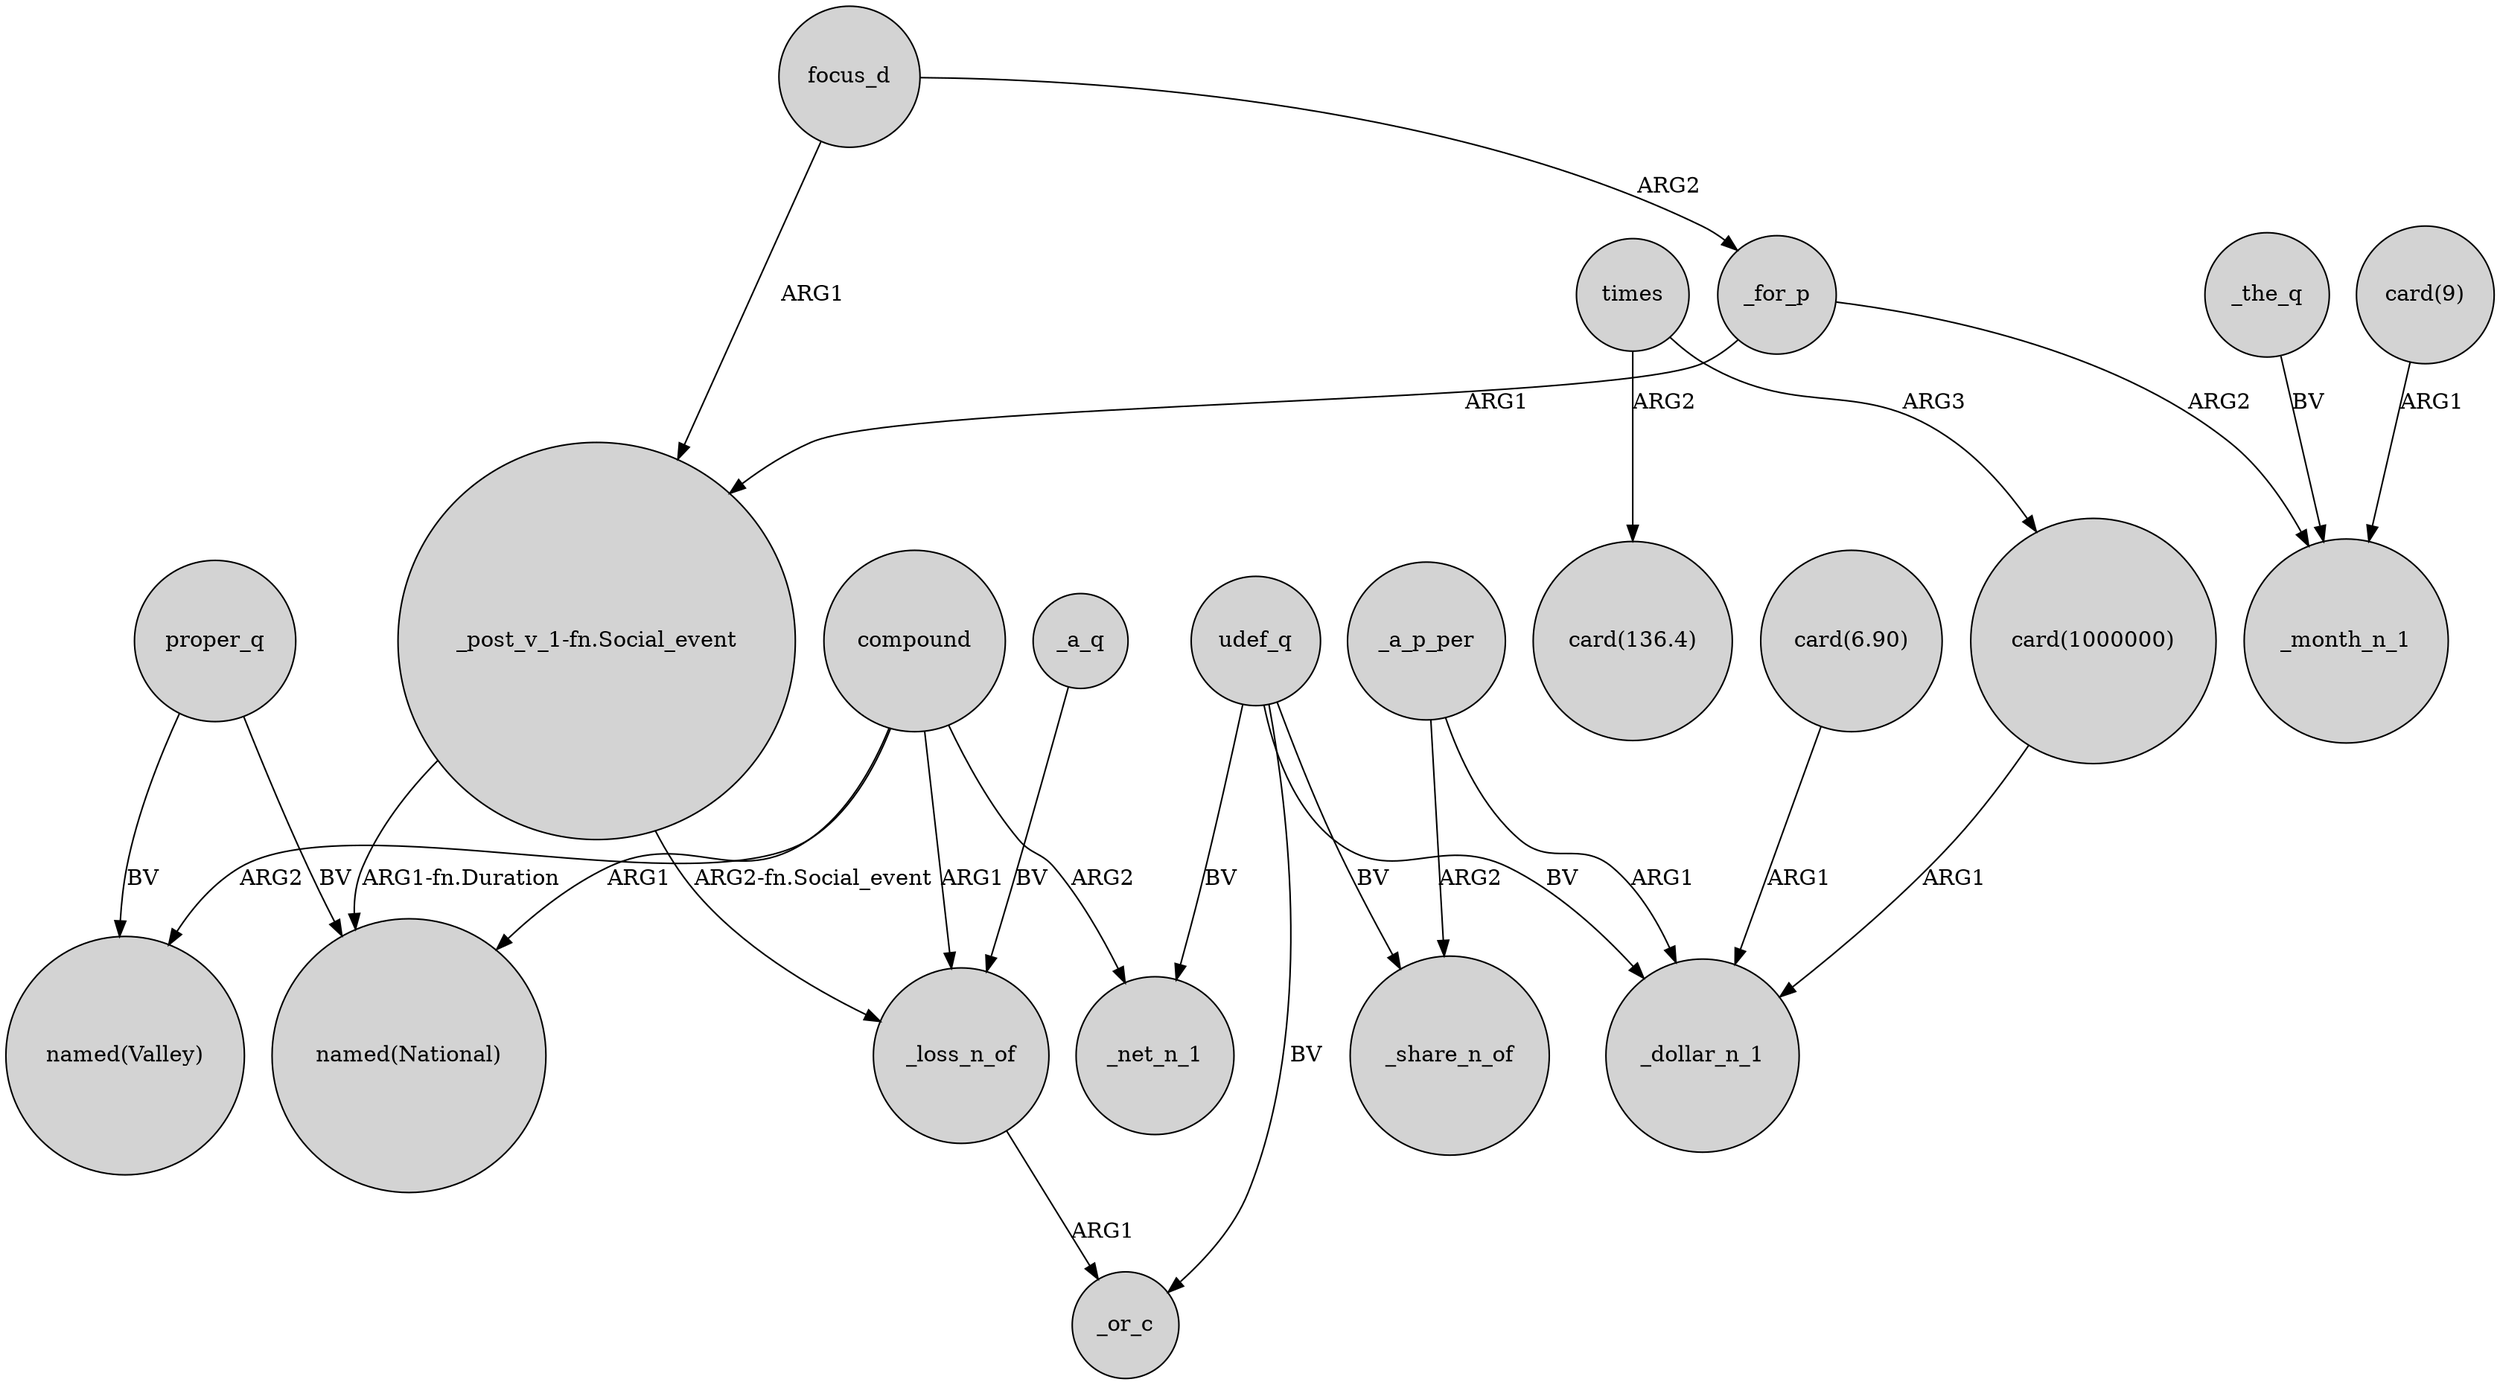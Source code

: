 digraph {
	node [shape=circle style=filled]
	proper_q -> "named(Valley)" [label=BV]
	"_post_v_1-fn.Social_event" -> _loss_n_of [label="ARG2-fn.Social_event"]
	compound -> "named(Valley)" [label=ARG2]
	_a_q -> _loss_n_of [label=BV]
	compound -> _net_n_1 [label=ARG2]
	times -> "card(136.4)" [label=ARG2]
	_the_q -> _month_n_1 [label=BV]
	times -> "card(1000000)" [label=ARG3]
	udef_q -> _or_c [label=BV]
	compound -> "named(National)" [label=ARG1]
	compound -> _loss_n_of [label=ARG1]
	_a_p_per -> _share_n_of [label=ARG2]
	"card(6.90)" -> _dollar_n_1 [label=ARG1]
	focus_d -> "_post_v_1-fn.Social_event" [label=ARG1]
	udef_q -> _share_n_of [label=BV]
	udef_q -> _net_n_1 [label=BV]
	udef_q -> _dollar_n_1 [label=BV]
	"_post_v_1-fn.Social_event" -> "named(National)" [label="ARG1-fn.Duration"]
	"card(1000000)" -> _dollar_n_1 [label=ARG1]
	_a_p_per -> _dollar_n_1 [label=ARG1]
	_for_p -> "_post_v_1-fn.Social_event" [label=ARG1]
	_loss_n_of -> _or_c [label=ARG1]
	proper_q -> "named(National)" [label=BV]
	"card(9)" -> _month_n_1 [label=ARG1]
	focus_d -> _for_p [label=ARG2]
	_for_p -> _month_n_1 [label=ARG2]
}

